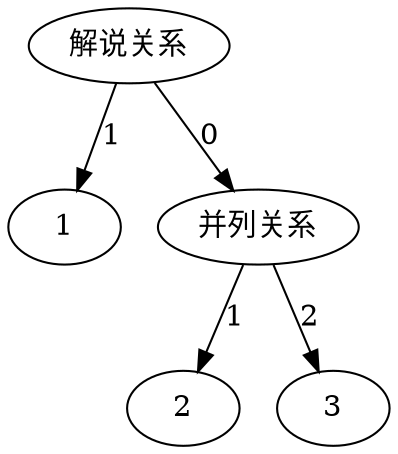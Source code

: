 digraph G {
	0 [label="解说关系"]
	9 [label=1]
	0 -> 9 [label=1]
	10 [label="并列关系"]
	0 -> 10 [label=0]
	11 [label=2]
	10 -> 11 [label=1]
	12 [label=3]
	10 -> 12 [label=2]
}
